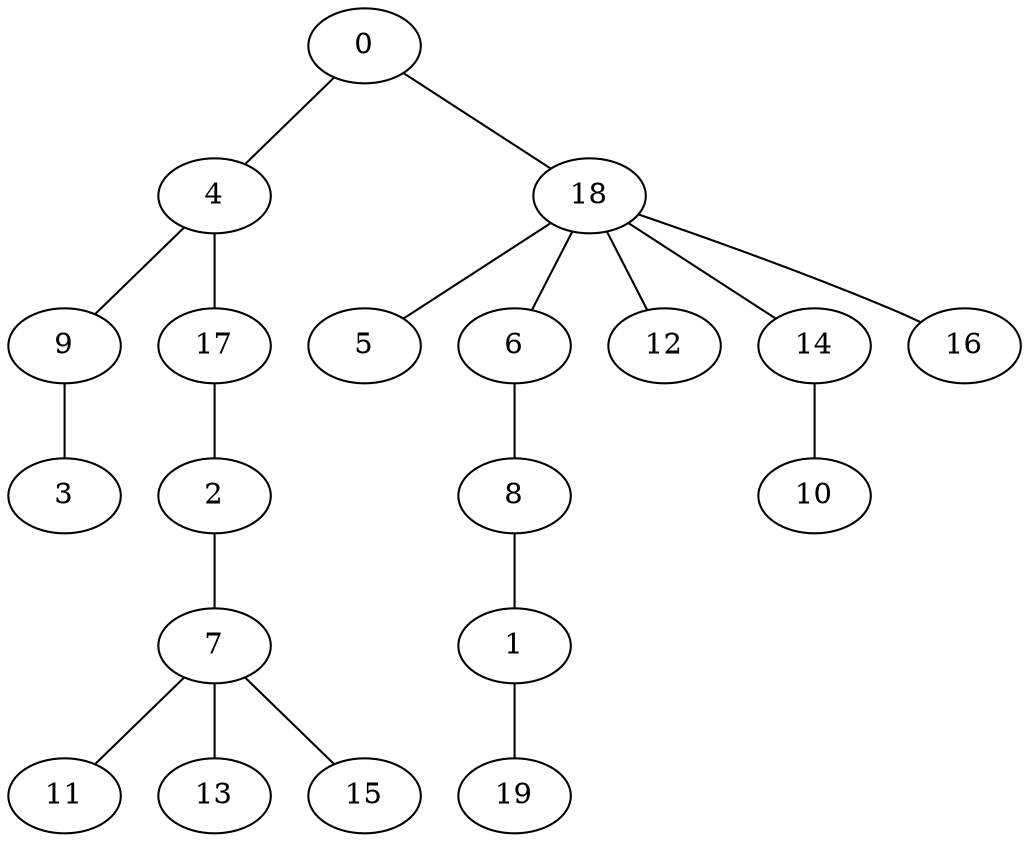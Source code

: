 strict graph "" {
	0 -- 4;
	0 -- 18;
	4 -- 9;
	4 -- 17;
	18 -- 5;
	18 -- 6;
	18 -- 12;
	18 -- 14;
	18 -- 16;
	6 -- 8;
	14 -- 10;
	8 -- 1;
	1 -- 19;
	9 -- 3;
	17 -- 2;
	2 -- 7;
	7 -- 11;
	7 -- 13;
	7 -- 15;
}
